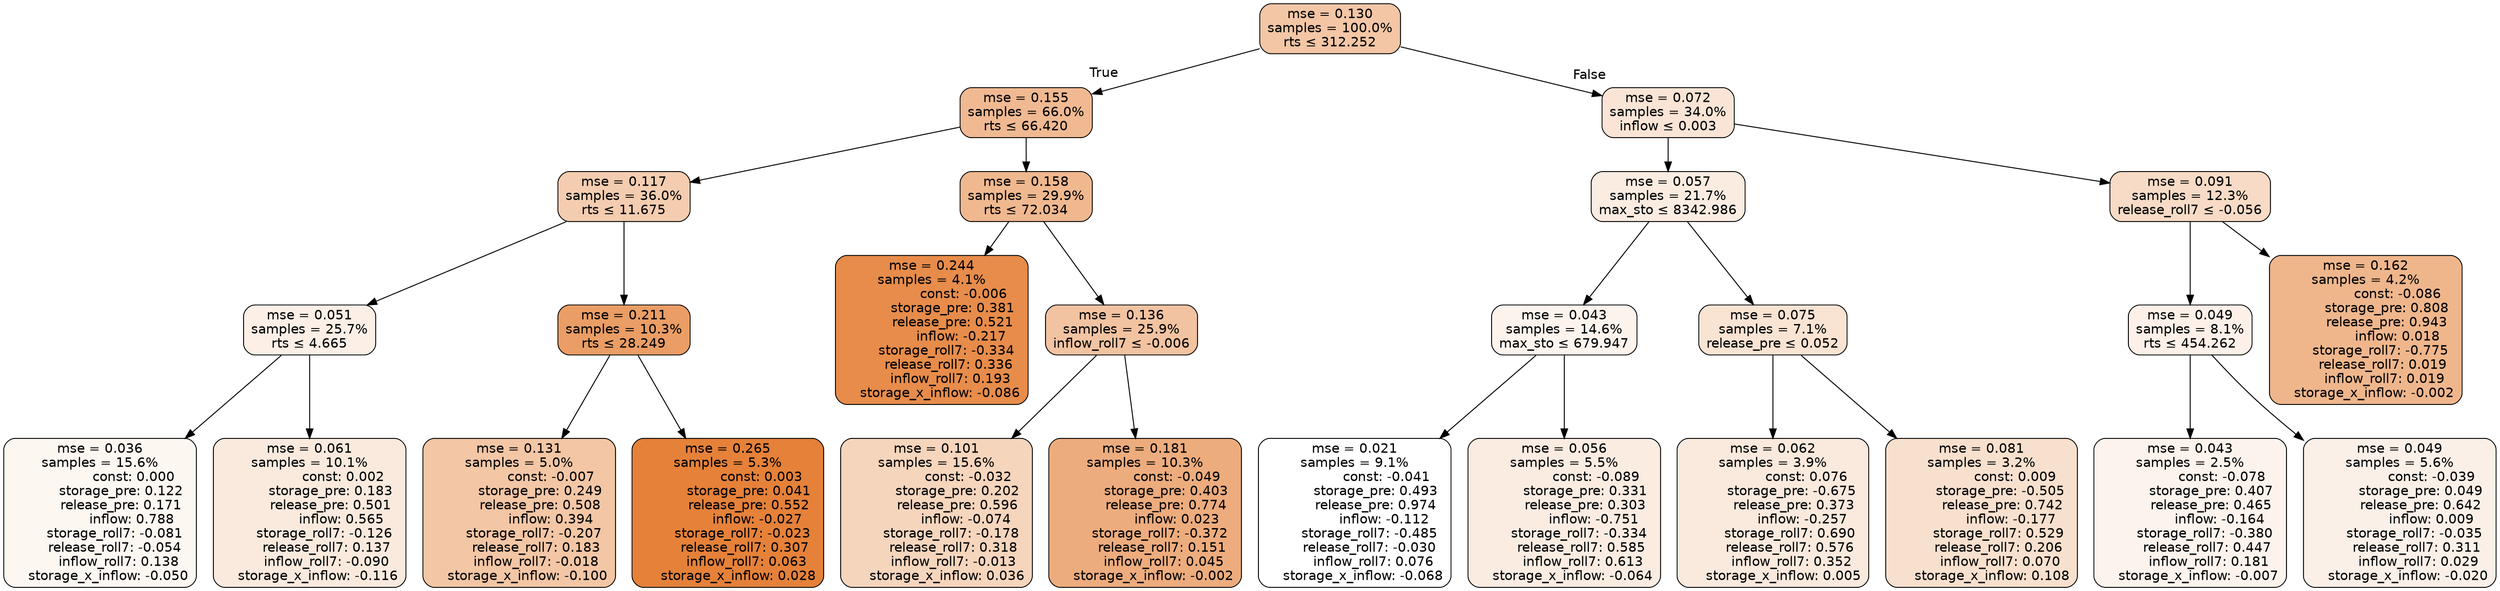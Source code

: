 digraph tree {
bgcolor="transparent"
node [shape=rectangle, style="filled, rounded", color="black", fontname=helvetica] ;
edge [fontname=helvetica] ;
	"0" [label="mse = 0.130
samples = 100.0%
rts &le; 312.252", fillcolor="#f3c6a6"]
	"1" [label="mse = 0.155
samples = 66.0%
rts &le; 66.420", fillcolor="#f0b992"]
	"2" [label="mse = 0.117
samples = 36.0%
rts &le; 11.675", fillcolor="#f4cdb0"]
	"3" [label="mse = 0.051
samples = 25.7%
rts &le; 4.665", fillcolor="#fbefe6"]
	"4" [label="mse = 0.036
samples = 15.6%
                const: 0.000
          storage_pre: 0.122
          release_pre: 0.171
               inflow: 0.788
       storage_roll7: -0.081
       release_roll7: -0.054
         inflow_roll7: 0.138
    storage_x_inflow: -0.050", fillcolor="#fdf7f2"]
	"5" [label="mse = 0.061
samples = 10.1%
                const: 0.002
          storage_pre: 0.183
          release_pre: 0.501
               inflow: 0.565
       storage_roll7: -0.126
        release_roll7: 0.137
        inflow_roll7: -0.090
    storage_x_inflow: -0.116", fillcolor="#faeade"]
	"6" [label="mse = 0.211
samples = 10.3%
rts &le; 28.249", fillcolor="#ea9d65"]
	"7" [label="mse = 0.131
samples = 5.0%
               const: -0.007
          storage_pre: 0.249
          release_pre: 0.508
               inflow: 0.394
       storage_roll7: -0.207
        release_roll7: 0.183
        inflow_roll7: -0.018
    storage_x_inflow: -0.100", fillcolor="#f3c6a5"]
	"8" [label="mse = 0.265
samples = 5.3%
                const: 0.003
          storage_pre: 0.041
          release_pre: 0.552
              inflow: -0.027
       storage_roll7: -0.023
        release_roll7: 0.307
         inflow_roll7: 0.063
     storage_x_inflow: 0.028", fillcolor="#e58139"]
	"9" [label="mse = 0.158
samples = 29.9%
rts &le; 72.034", fillcolor="#f0b88f"]
	"10" [label="mse = 0.244
samples = 4.1%
               const: -0.006
          storage_pre: 0.381
          release_pre: 0.521
              inflow: -0.217
       storage_roll7: -0.334
        release_roll7: 0.336
         inflow_roll7: 0.193
    storage_x_inflow: -0.086", fillcolor="#e78c4a"]
	"11" [label="mse = 0.136
samples = 25.9%
inflow_roll7 &le; -0.006", fillcolor="#f2c3a1"]
	"12" [label="mse = 0.101
samples = 15.6%
               const: -0.032
          storage_pre: 0.202
          release_pre: 0.596
              inflow: -0.074
       storage_roll7: -0.178
        release_roll7: 0.318
        inflow_roll7: -0.013
     storage_x_inflow: 0.036", fillcolor="#f6d5bd"]
	"13" [label="mse = 0.181
samples = 10.3%
               const: -0.049
          storage_pre: 0.403
          release_pre: 0.774
               inflow: 0.023
       storage_roll7: -0.372
        release_roll7: 0.151
         inflow_roll7: 0.045
    storage_x_inflow: -0.002", fillcolor="#edac7d"]
	"14" [label="mse = 0.072
samples = 34.0%
inflow &le; 0.003", fillcolor="#f9e4d5"]
	"15" [label="mse = 0.057
samples = 21.7%
max_sto &le; 8342.986", fillcolor="#fbece1"]
	"16" [label="mse = 0.043
samples = 14.6%
max_sto &le; 679.947", fillcolor="#fcf3ed"]
	"17" [label="mse = 0.021
samples = 9.1%
               const: -0.041
          storage_pre: 0.493
          release_pre: 0.974
              inflow: -0.112
       storage_roll7: -0.485
       release_roll7: -0.030
         inflow_roll7: 0.076
    storage_x_inflow: -0.068", fillcolor="#ffffff"]
	"18" [label="mse = 0.056
samples = 5.5%
               const: -0.089
          storage_pre: 0.331
          release_pre: 0.303
              inflow: -0.751
       storage_roll7: -0.334
        release_roll7: 0.585
         inflow_roll7: 0.613
    storage_x_inflow: -0.064", fillcolor="#fbece2"]
	"19" [label="mse = 0.075
samples = 7.1%
release_pre &le; 0.052", fillcolor="#f9e3d3"]
	"20" [label="mse = 0.062
samples = 3.9%
                const: 0.076
         storage_pre: -0.675
          release_pre: 0.373
              inflow: -0.257
        storage_roll7: 0.690
        release_roll7: 0.576
         inflow_roll7: 0.352
     storage_x_inflow: 0.005", fillcolor="#fae9dd"]
	"21" [label="mse = 0.081
samples = 3.2%
                const: 0.009
         storage_pre: -0.505
          release_pre: 0.742
              inflow: -0.177
        storage_roll7: 0.529
        release_roll7: 0.206
         inflow_roll7: 0.070
     storage_x_inflow: 0.108", fillcolor="#f8e0ce"]
	"22" [label="mse = 0.091
samples = 12.3%
release_roll7 &le; -0.056", fillcolor="#f7dbc6"]
	"23" [label="mse = 0.049
samples = 8.1%
rts &le; 454.262", fillcolor="#fcf0e8"]
	"24" [label="mse = 0.043
samples = 2.5%
               const: -0.078
          storage_pre: 0.407
          release_pre: 0.465
              inflow: -0.164
       storage_roll7: -0.380
        release_roll7: 0.447
         inflow_roll7: 0.181
    storage_x_inflow: -0.007", fillcolor="#fcf3ec"]
	"25" [label="mse = 0.049
samples = 5.6%
               const: -0.039
          storage_pre: 0.049
          release_pre: 0.642
               inflow: 0.009
       storage_roll7: -0.035
        release_roll7: 0.311
         inflow_roll7: 0.029
    storage_x_inflow: -0.020", fillcolor="#fbf0e8"]
	"26" [label="mse = 0.162
samples = 4.2%
               const: -0.086
          storage_pre: 0.808
          release_pre: 0.943
               inflow: 0.018
       storage_roll7: -0.775
        release_roll7: 0.019
         inflow_roll7: 0.019
    storage_x_inflow: -0.002", fillcolor="#efb68c"]

	"0" -> "1" [labeldistance=2.5, labelangle=45, headlabel="True"]
	"1" -> "2"
	"2" -> "3"
	"3" -> "4"
	"3" -> "5"
	"2" -> "6"
	"6" -> "7"
	"6" -> "8"
	"1" -> "9"
	"9" -> "10"
	"9" -> "11"
	"11" -> "12"
	"11" -> "13"
	"0" -> "14" [labeldistance=2.5, labelangle=-45, headlabel="False"]
	"14" -> "15"
	"15" -> "16"
	"16" -> "17"
	"16" -> "18"
	"15" -> "19"
	"19" -> "20"
	"19" -> "21"
	"14" -> "22"
	"22" -> "23"
	"23" -> "24"
	"23" -> "25"
	"22" -> "26"
}